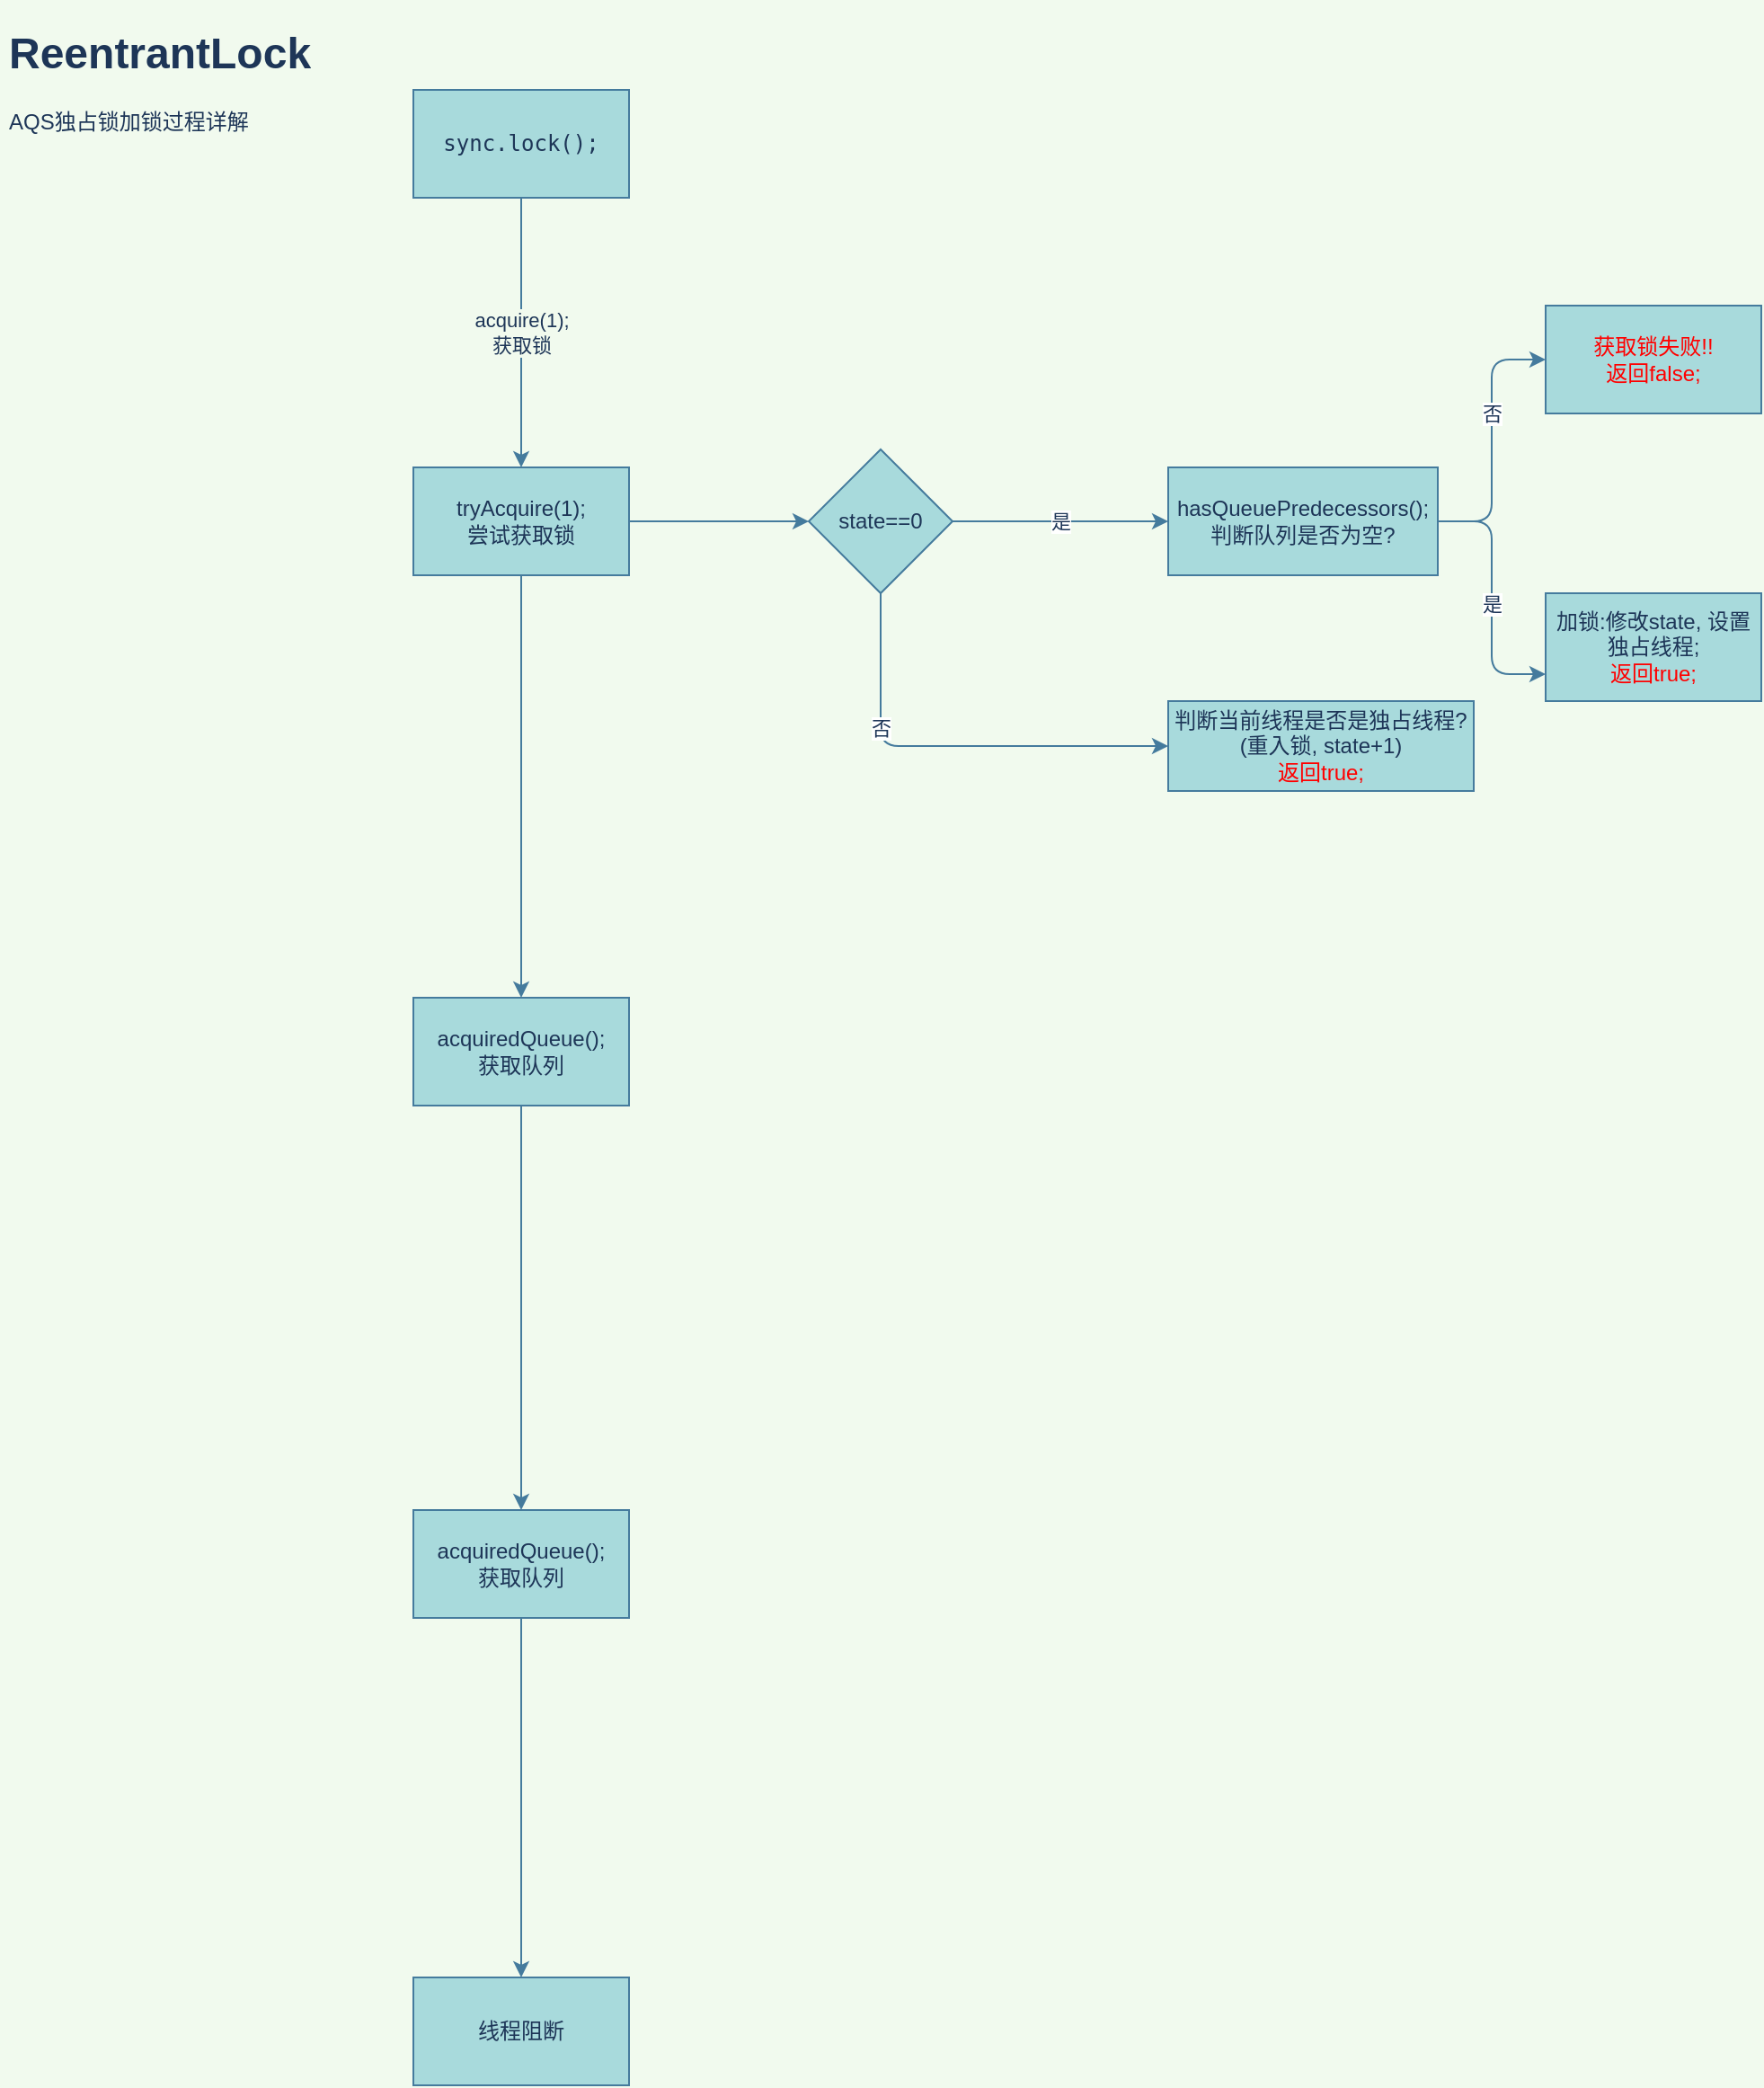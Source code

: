 <mxfile version="14.8.0" type="github">
  <diagram id="9Iv9ZS9wFFGYNE7iOqvU" name="第 1 页">
    <mxGraphModel dx="706" dy="620" grid="1" gridSize="10" guides="1" tooltips="1" connect="1" arrows="1" fold="1" page="1" pageScale="1" pageWidth="827" pageHeight="1169" background="#F1FAEE" math="0" shadow="0">
      <root>
        <mxCell id="0" />
        <mxCell id="1" parent="0" />
        <mxCell id="Fd_4ZxpIQQPllTFsR7I6-5" value="acquire(1);&lt;br&gt;获取锁" style="edgeStyle=orthogonalEdgeStyle;orthogonalLoop=1;jettySize=auto;html=1;labelBackgroundColor=#F1FAEE;strokeColor=#457B9D;fontColor=#1D3557;" edge="1" parent="1" source="Fd_4ZxpIQQPllTFsR7I6-2" target="Fd_4ZxpIQQPllTFsR7I6-4">
          <mxGeometry relative="1" as="geometry" />
        </mxCell>
        <mxCell id="Fd_4ZxpIQQPllTFsR7I6-6" value="&lt;pre&gt;&lt;br&gt;&lt;/pre&gt;" style="edgeLabel;html=1;align=center;verticalAlign=middle;resizable=0;points=[];labelBackgroundColor=#F1FAEE;fontColor=#1D3557;" vertex="1" connectable="0" parent="Fd_4ZxpIQQPllTFsR7I6-5">
          <mxGeometry x="-0.3" y="1" relative="1" as="geometry">
            <mxPoint as="offset" />
          </mxGeometry>
        </mxCell>
        <mxCell id="Fd_4ZxpIQQPllTFsR7I6-7" value="&lt;pre&gt;&lt;br&gt;&lt;/pre&gt;" style="edgeLabel;html=1;align=center;verticalAlign=middle;resizable=0;points=[];labelBackgroundColor=#F1FAEE;fontColor=#1D3557;" vertex="1" connectable="0" parent="Fd_4ZxpIQQPllTFsR7I6-5">
          <mxGeometry x="-0.25" y="-1" relative="1" as="geometry">
            <mxPoint y="14" as="offset" />
          </mxGeometry>
        </mxCell>
        <mxCell id="Fd_4ZxpIQQPllTFsR7I6-2" value="&lt;pre&gt;sync.lock();&lt;/pre&gt;" style="whiteSpace=wrap;html=1;fillColor=#A8DADC;strokeColor=#457B9D;fontColor=#1D3557;" vertex="1" parent="1">
          <mxGeometry x="240" y="80" width="120" height="60" as="geometry" />
        </mxCell>
        <mxCell id="Fd_4ZxpIQQPllTFsR7I6-3" value="&lt;h1&gt;ReentrantLock&lt;/h1&gt;&lt;div&gt;AQS独占锁加锁过程详解&lt;/div&gt;" style="text;html=1;strokeColor=none;fillColor=none;spacing=5;spacingTop=-20;whiteSpace=wrap;overflow=hidden;fontColor=#1D3557;" vertex="1" parent="1">
          <mxGeometry x="10" y="40" width="190" height="120" as="geometry" />
        </mxCell>
        <mxCell id="Fd_4ZxpIQQPllTFsR7I6-17" value="" style="edgeStyle=orthogonalEdgeStyle;rounded=1;orthogonalLoop=1;jettySize=auto;html=1;fontColor=#1D3557;strokeColor=#457B9D;fillColor=#A8DADC;" edge="1" parent="1" source="Fd_4ZxpIQQPllTFsR7I6-4" target="Fd_4ZxpIQQPllTFsR7I6-16">
          <mxGeometry relative="1" as="geometry" />
        </mxCell>
        <mxCell id="Fd_4ZxpIQQPllTFsR7I6-31" style="edgeStyle=orthogonalEdgeStyle;rounded=1;orthogonalLoop=1;jettySize=auto;html=1;exitX=0.5;exitY=1;exitDx=0;exitDy=0;entryX=0.5;entryY=0;entryDx=0;entryDy=0;fontColor=#1D3557;strokeColor=#457B9D;fillColor=#A8DADC;" edge="1" parent="1" source="Fd_4ZxpIQQPllTFsR7I6-4" target="Fd_4ZxpIQQPllTFsR7I6-30">
          <mxGeometry relative="1" as="geometry" />
        </mxCell>
        <mxCell id="Fd_4ZxpIQQPllTFsR7I6-4" value="tryAcquire(1);&lt;br&gt;尝试获取锁" style="whiteSpace=wrap;html=1;fillColor=#A8DADC;strokeColor=#457B9D;fontColor=#1D3557;" vertex="1" parent="1">
          <mxGeometry x="240" y="290" width="120" height="60" as="geometry" />
        </mxCell>
        <mxCell id="Fd_4ZxpIQQPllTFsR7I6-11" value="" style="edgeStyle=orthogonalEdgeStyle;orthogonalLoop=1;jettySize=auto;html=1;labelBackgroundColor=#F1FAEE;strokeColor=#457B9D;fontColor=#1D3557;" edge="1" parent="1" source="Fd_4ZxpIQQPllTFsR7I6-8" target="Fd_4ZxpIQQPllTFsR7I6-10">
          <mxGeometry relative="1" as="geometry" />
        </mxCell>
        <mxCell id="Fd_4ZxpIQQPllTFsR7I6-8" value="acquiredQueue();&lt;br&gt;获取队列" style="whiteSpace=wrap;html=1;fillColor=#A8DADC;strokeColor=#457B9D;fontColor=#1D3557;" vertex="1" parent="1">
          <mxGeometry x="240" y="870" width="120" height="60" as="geometry" />
        </mxCell>
        <mxCell id="Fd_4ZxpIQQPllTFsR7I6-10" value="线程阻断" style="whiteSpace=wrap;html=1;fillColor=#A8DADC;strokeColor=#457B9D;fontColor=#1D3557;" vertex="1" parent="1">
          <mxGeometry x="240" y="1130" width="120" height="60" as="geometry" />
        </mxCell>
        <mxCell id="Fd_4ZxpIQQPllTFsR7I6-19" value="是" style="edgeStyle=orthogonalEdgeStyle;rounded=1;orthogonalLoop=1;jettySize=auto;html=1;fontColor=#1D3557;strokeColor=#457B9D;fillColor=#A8DADC;" edge="1" parent="1" source="Fd_4ZxpIQQPllTFsR7I6-16" target="Fd_4ZxpIQQPllTFsR7I6-18">
          <mxGeometry relative="1" as="geometry" />
        </mxCell>
        <mxCell id="Fd_4ZxpIQQPllTFsR7I6-22" style="edgeStyle=orthogonalEdgeStyle;rounded=1;orthogonalLoop=1;jettySize=auto;html=1;exitX=0.5;exitY=1;exitDx=0;exitDy=0;entryX=0;entryY=0.5;entryDx=0;entryDy=0;fontColor=#1D3557;strokeColor=#457B9D;fillColor=#A8DADC;" edge="1" parent="1" source="Fd_4ZxpIQQPllTFsR7I6-16" target="Fd_4ZxpIQQPllTFsR7I6-20">
          <mxGeometry relative="1" as="geometry" />
        </mxCell>
        <mxCell id="Fd_4ZxpIQQPllTFsR7I6-23" value="否" style="edgeLabel;html=1;align=center;verticalAlign=middle;resizable=0;points=[];fontColor=#1D3557;" vertex="1" connectable="0" parent="Fd_4ZxpIQQPllTFsR7I6-22">
          <mxGeometry x="-0.45" y="-3" relative="1" as="geometry">
            <mxPoint x="3" y="7" as="offset" />
          </mxGeometry>
        </mxCell>
        <mxCell id="Fd_4ZxpIQQPllTFsR7I6-16" value="state==0" style="rhombus;whiteSpace=wrap;html=1;fontColor=#1D3557;strokeColor=#457B9D;fillColor=#A8DADC;" vertex="1" parent="1">
          <mxGeometry x="460" y="280" width="80" height="80" as="geometry" />
        </mxCell>
        <mxCell id="Fd_4ZxpIQQPllTFsR7I6-25" value="" style="edgeStyle=orthogonalEdgeStyle;rounded=1;orthogonalLoop=1;jettySize=auto;html=1;fontColor=#1D3557;strokeColor=#457B9D;fillColor=#A8DADC;entryX=0;entryY=0.5;entryDx=0;entryDy=0;exitX=1;exitY=0.5;exitDx=0;exitDy=0;" edge="1" parent="1" source="Fd_4ZxpIQQPllTFsR7I6-18" target="Fd_4ZxpIQQPllTFsR7I6-24">
          <mxGeometry relative="1" as="geometry" />
        </mxCell>
        <mxCell id="Fd_4ZxpIQQPllTFsR7I6-26" value="否" style="edgeLabel;html=1;align=center;verticalAlign=middle;resizable=0;points=[];fontColor=#1D3557;" vertex="1" connectable="0" parent="Fd_4ZxpIQQPllTFsR7I6-25">
          <mxGeometry x="0.032" y="-2" relative="1" as="geometry">
            <mxPoint x="-2" y="-13" as="offset" />
          </mxGeometry>
        </mxCell>
        <mxCell id="Fd_4ZxpIQQPllTFsR7I6-28" style="edgeStyle=orthogonalEdgeStyle;rounded=1;orthogonalLoop=1;jettySize=auto;html=1;exitX=1;exitY=0.5;exitDx=0;exitDy=0;entryX=0;entryY=0.75;entryDx=0;entryDy=0;fontColor=#1D3557;strokeColor=#457B9D;fillColor=#A8DADC;" edge="1" parent="1" source="Fd_4ZxpIQQPllTFsR7I6-18" target="Fd_4ZxpIQQPllTFsR7I6-27">
          <mxGeometry relative="1" as="geometry" />
        </mxCell>
        <mxCell id="Fd_4ZxpIQQPllTFsR7I6-29" value="是" style="edgeLabel;html=1;align=center;verticalAlign=middle;resizable=0;points=[];fontColor=#1D3557;" vertex="1" connectable="0" parent="Fd_4ZxpIQQPllTFsR7I6-28">
          <mxGeometry x="0.048" relative="1" as="geometry">
            <mxPoint as="offset" />
          </mxGeometry>
        </mxCell>
        <mxCell id="Fd_4ZxpIQQPllTFsR7I6-18" value="hasQueuePredecessors();&lt;br&gt;判断队列是否为空?" style="whiteSpace=wrap;html=1;fontColor=#1D3557;strokeColor=#457B9D;fillColor=#A8DADC;" vertex="1" parent="1">
          <mxGeometry x="660" y="290" width="150" height="60" as="geometry" />
        </mxCell>
        <mxCell id="Fd_4ZxpIQQPllTFsR7I6-20" value="判断当前线程是否是独占线程?&lt;br&gt;(重入锁, state+1)&lt;br&gt;&lt;font color=&quot;#ff0000&quot;&gt;返回true;&lt;/font&gt;" style="whiteSpace=wrap;html=1;fontColor=#1D3557;strokeColor=#457B9D;fillColor=#A8DADC;direction=east;" vertex="1" parent="1">
          <mxGeometry x="660" y="420" width="170" height="50" as="geometry" />
        </mxCell>
        <mxCell id="Fd_4ZxpIQQPllTFsR7I6-24" value="&lt;font color=&quot;#ff0000&quot;&gt;获取锁失败!!&lt;br&gt;返回false;&lt;br&gt;&lt;/font&gt;" style="whiteSpace=wrap;html=1;fontColor=#1D3557;strokeColor=#457B9D;fillColor=#A8DADC;" vertex="1" parent="1">
          <mxGeometry x="870" y="200" width="120" height="60" as="geometry" />
        </mxCell>
        <mxCell id="Fd_4ZxpIQQPllTFsR7I6-27" value="加锁:修改state, 设置独占线程;&lt;br&gt;&lt;font color=&quot;#ff0000&quot;&gt;返回true;&lt;/font&gt;" style="whiteSpace=wrap;html=1;fontColor=#1D3557;strokeColor=#457B9D;fillColor=#A8DADC;" vertex="1" parent="1">
          <mxGeometry x="870" y="360" width="120" height="60" as="geometry" />
        </mxCell>
        <mxCell id="Fd_4ZxpIQQPllTFsR7I6-32" style="edgeStyle=orthogonalEdgeStyle;rounded=1;orthogonalLoop=1;jettySize=auto;html=1;exitX=0.5;exitY=1;exitDx=0;exitDy=0;entryX=0.5;entryY=0;entryDx=0;entryDy=0;fontColor=#1D3557;strokeColor=#457B9D;fillColor=#A8DADC;" edge="1" parent="1" source="Fd_4ZxpIQQPllTFsR7I6-30" target="Fd_4ZxpIQQPllTFsR7I6-8">
          <mxGeometry relative="1" as="geometry" />
        </mxCell>
        <mxCell id="Fd_4ZxpIQQPllTFsR7I6-30" value="acquiredQueue();&lt;br&gt;获取队列" style="whiteSpace=wrap;html=1;fillColor=#A8DADC;strokeColor=#457B9D;fontColor=#1D3557;" vertex="1" parent="1">
          <mxGeometry x="240" y="585" width="120" height="60" as="geometry" />
        </mxCell>
      </root>
    </mxGraphModel>
  </diagram>
</mxfile>
